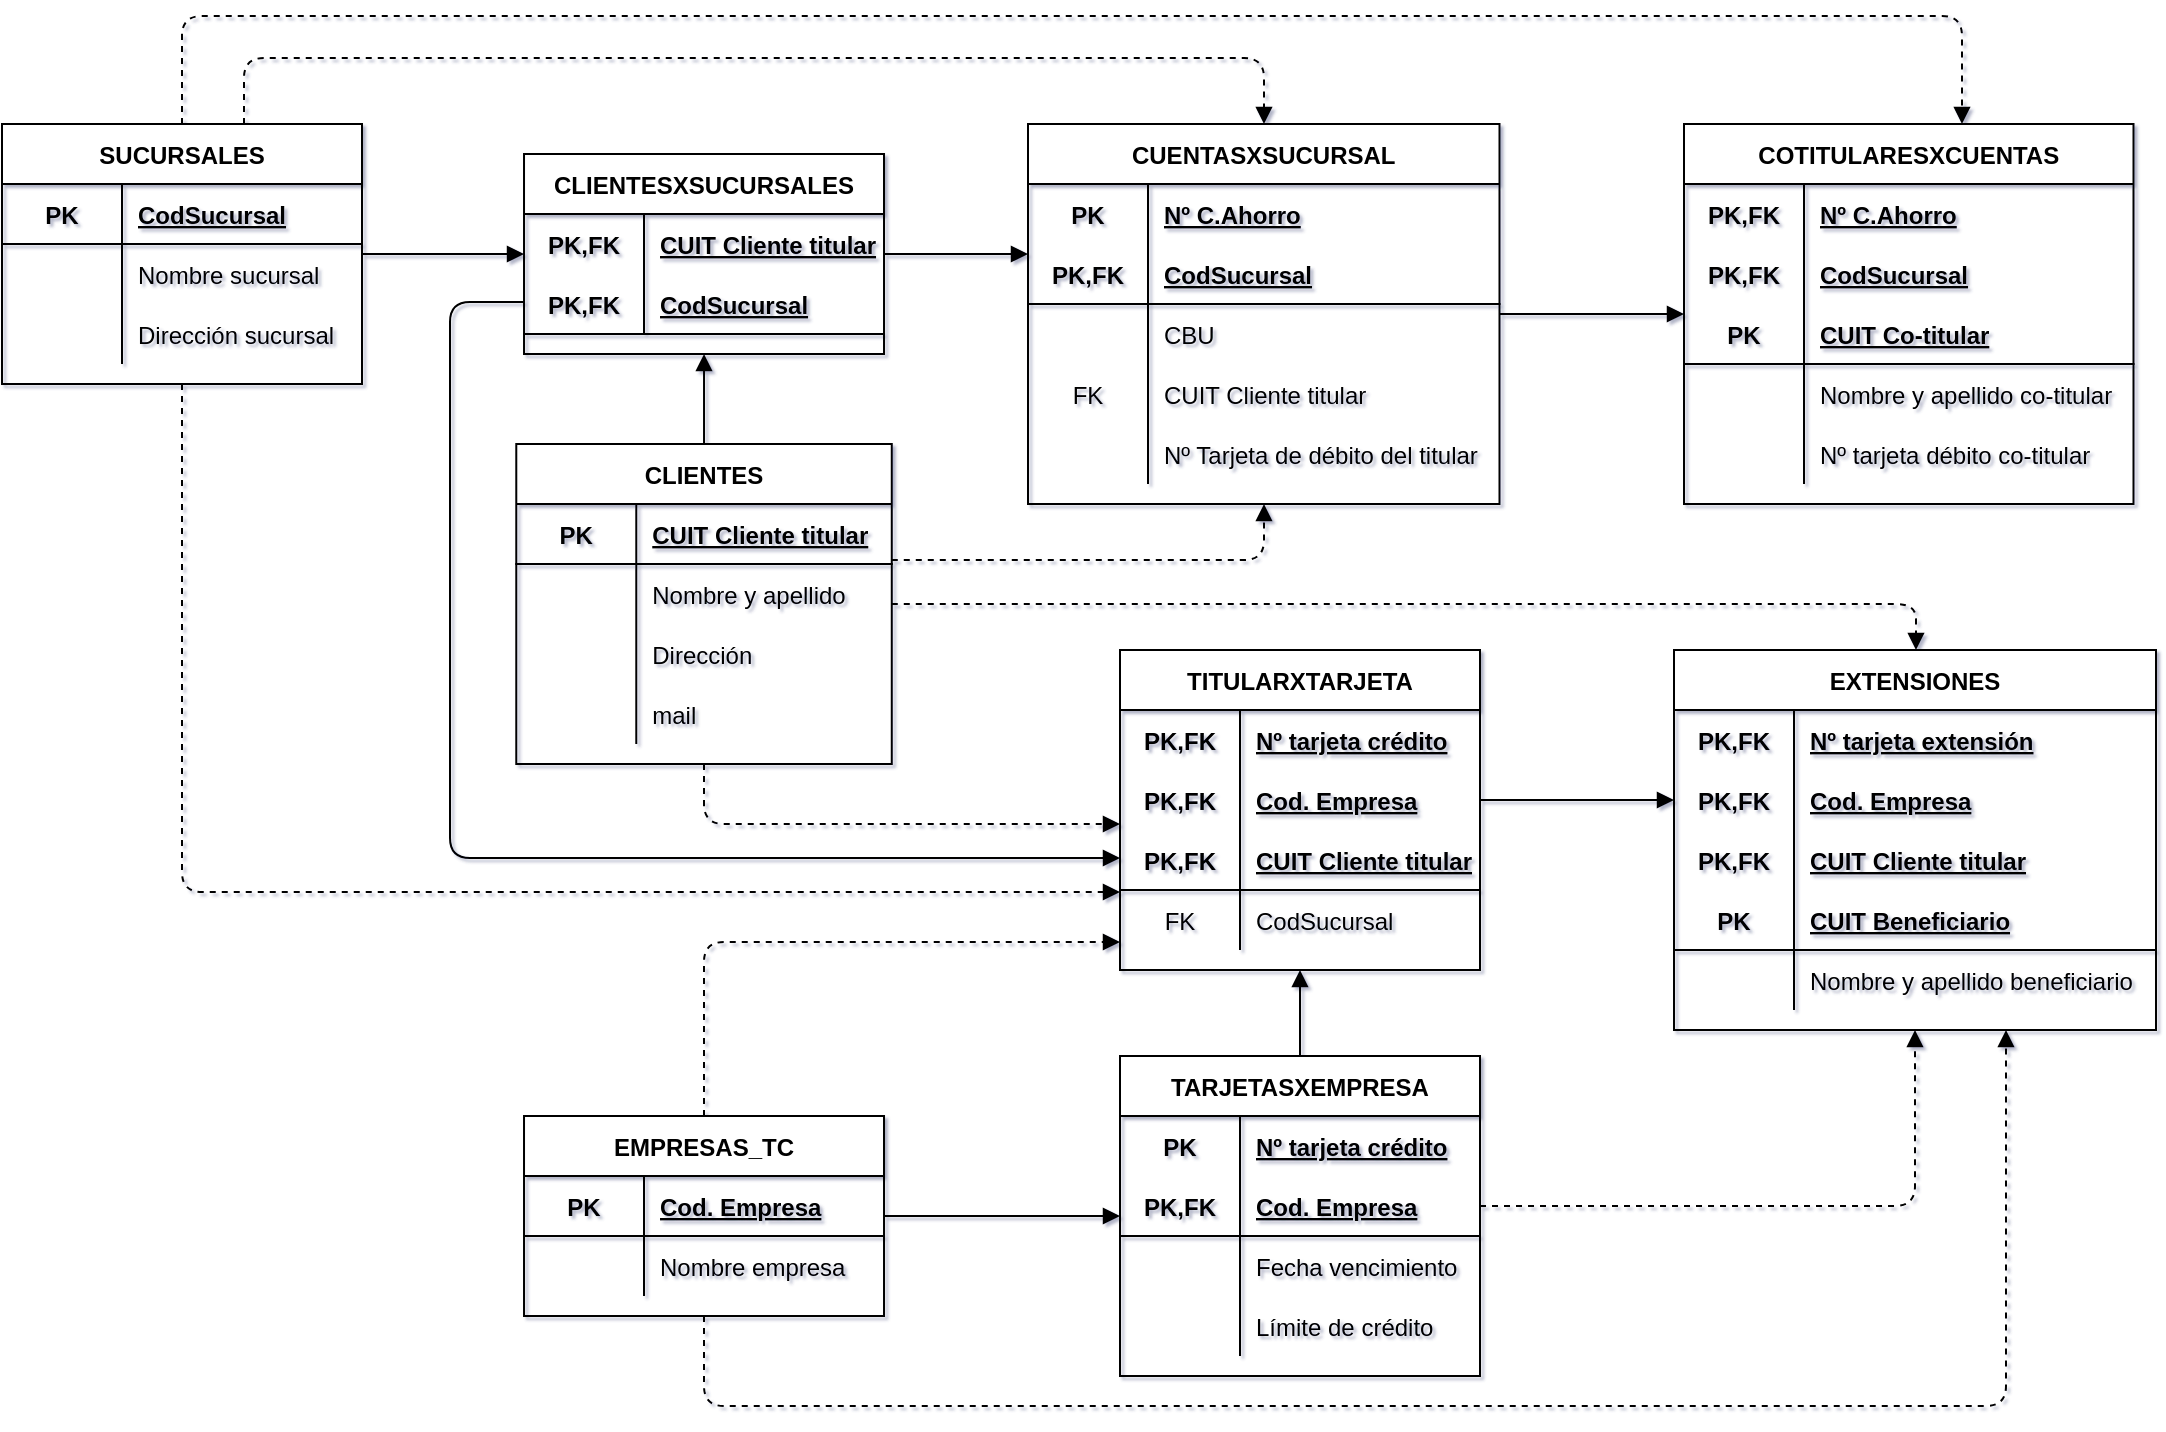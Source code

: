 <mxfile version="14.6.13"><diagram id="R2lEEEUBdFMjLlhIrx00" name="Page-1"><mxGraphModel dx="2686" dy="1158" grid="0" gridSize="10" guides="1" tooltips="1" connect="1" arrows="1" fold="1" page="0" pageScale="1" pageWidth="850" pageHeight="1100" background="none" math="0" shadow="1" extFonts="Permanent Marker^https://fonts.googleapis.com/css?family=Permanent+Marker"><root><mxCell id="0"/><mxCell id="1" parent="0"/><mxCell id="P5Tj9tU5CeSmQynuPHkW-113" style="edgeStyle=orthogonalEdgeStyle;rounded=1;orthogonalLoop=1;jettySize=auto;html=1;startArrow=none;startFill=0;endArrow=block;endFill=1;" edge="1" parent="1" source="P5Tj9tU5CeSmQynuPHkW-117" target="P5Tj9tU5CeSmQynuPHkW-211"><mxGeometry relative="1" as="geometry"/></mxCell><mxCell id="P5Tj9tU5CeSmQynuPHkW-114" style="edgeStyle=orthogonalEdgeStyle;rounded=1;orthogonalLoop=1;jettySize=auto;html=1;dashed=1;startArrow=none;startFill=0;endArrow=block;endFill=1;" edge="1" parent="1" source="P5Tj9tU5CeSmQynuPHkW-117" target="P5Tj9tU5CeSmQynuPHkW-144"><mxGeometry relative="1" as="geometry"><Array as="points"><mxPoint x="-287" y="-16"/><mxPoint x="223" y="-16"/></Array></mxGeometry></mxCell><mxCell id="P5Tj9tU5CeSmQynuPHkW-115" style="edgeStyle=orthogonalEdgeStyle;rounded=1;orthogonalLoop=1;jettySize=auto;html=1;dashed=1;startArrow=none;startFill=0;endArrow=block;endFill=1;" edge="1" parent="1" source="P5Tj9tU5CeSmQynuPHkW-117" target="P5Tj9tU5CeSmQynuPHkW-160"><mxGeometry relative="1" as="geometry"><Array as="points"><mxPoint x="-318" y="-37"/><mxPoint x="572" y="-37"/></Array></mxGeometry></mxCell><mxCell id="P5Tj9tU5CeSmQynuPHkW-116" style="edgeStyle=orthogonalEdgeStyle;rounded=1;orthogonalLoop=1;jettySize=auto;html=1;startSize=6;startArrow=none;startFill=0;endArrow=block;endFill=1;dashed=1;" edge="1" parent="1" source="P5Tj9tU5CeSmQynuPHkW-117" target="P5Tj9tU5CeSmQynuPHkW-307"><mxGeometry relative="1" as="geometry"><Array as="points"><mxPoint x="-318" y="401"/></Array><mxPoint x="127.88" y="401" as="targetPoint"/></mxGeometry></mxCell><mxCell id="P5Tj9tU5CeSmQynuPHkW-117" value="SUCURSALES" style="shape=table;startSize=30;container=1;collapsible=1;childLayout=tableLayout;fixedRows=1;rowLines=0;fontStyle=1;align=center;resizeLast=1;" vertex="1" parent="1"><mxGeometry x="-408" y="17" width="180" height="130" as="geometry"/></mxCell><mxCell id="P5Tj9tU5CeSmQynuPHkW-118" value="" style="shape=partialRectangle;collapsible=0;dropTarget=0;pointerEvents=0;fillColor=none;top=0;left=0;bottom=1;right=0;points=[[0,0.5],[1,0.5]];portConstraint=eastwest;" vertex="1" parent="P5Tj9tU5CeSmQynuPHkW-117"><mxGeometry y="30" width="180" height="30" as="geometry"/></mxCell><mxCell id="P5Tj9tU5CeSmQynuPHkW-119" value="PK" style="shape=partialRectangle;connectable=0;fillColor=none;top=0;left=0;bottom=0;right=0;fontStyle=1;overflow=hidden;" vertex="1" parent="P5Tj9tU5CeSmQynuPHkW-118"><mxGeometry width="60" height="30" as="geometry"/></mxCell><mxCell id="P5Tj9tU5CeSmQynuPHkW-120" value="CodSucursal" style="shape=partialRectangle;connectable=0;fillColor=none;top=0;left=0;bottom=0;right=0;align=left;spacingLeft=6;fontStyle=5;overflow=hidden;" vertex="1" parent="P5Tj9tU5CeSmQynuPHkW-118"><mxGeometry x="60" width="120" height="30" as="geometry"/></mxCell><mxCell id="P5Tj9tU5CeSmQynuPHkW-121" value="" style="shape=partialRectangle;collapsible=0;dropTarget=0;pointerEvents=0;fillColor=none;top=0;left=0;bottom=0;right=0;points=[[0,0.5],[1,0.5]];portConstraint=eastwest;" vertex="1" parent="P5Tj9tU5CeSmQynuPHkW-117"><mxGeometry y="60" width="180" height="30" as="geometry"/></mxCell><mxCell id="P5Tj9tU5CeSmQynuPHkW-122" value="" style="shape=partialRectangle;connectable=0;fillColor=none;top=0;left=0;bottom=0;right=0;editable=1;overflow=hidden;" vertex="1" parent="P5Tj9tU5CeSmQynuPHkW-121"><mxGeometry width="60" height="30" as="geometry"/></mxCell><mxCell id="P5Tj9tU5CeSmQynuPHkW-123" value="Nombre sucursal" style="shape=partialRectangle;connectable=0;fillColor=none;top=0;left=0;bottom=0;right=0;align=left;spacingLeft=6;overflow=hidden;" vertex="1" parent="P5Tj9tU5CeSmQynuPHkW-121"><mxGeometry x="60" width="120" height="30" as="geometry"/></mxCell><mxCell id="P5Tj9tU5CeSmQynuPHkW-124" value="" style="shape=partialRectangle;collapsible=0;dropTarget=0;pointerEvents=0;fillColor=none;top=0;left=0;bottom=0;right=0;points=[[0,0.5],[1,0.5]];portConstraint=eastwest;" vertex="1" parent="P5Tj9tU5CeSmQynuPHkW-117"><mxGeometry y="90" width="180" height="30" as="geometry"/></mxCell><mxCell id="P5Tj9tU5CeSmQynuPHkW-125" value="" style="shape=partialRectangle;connectable=0;fillColor=none;top=0;left=0;bottom=0;right=0;editable=1;overflow=hidden;" vertex="1" parent="P5Tj9tU5CeSmQynuPHkW-124"><mxGeometry width="60" height="30" as="geometry"/></mxCell><mxCell id="P5Tj9tU5CeSmQynuPHkW-126" value="Dirección sucursal" style="shape=partialRectangle;connectable=0;fillColor=none;top=0;left=0;bottom=0;right=0;align=left;spacingLeft=6;overflow=hidden;" vertex="1" parent="P5Tj9tU5CeSmQynuPHkW-124"><mxGeometry x="60" width="120" height="30" as="geometry"/></mxCell><mxCell id="P5Tj9tU5CeSmQynuPHkW-127" style="edgeStyle=orthogonalEdgeStyle;rounded=1;orthogonalLoop=1;jettySize=auto;html=1;startArrow=none;startFill=0;endArrow=block;endFill=1;" edge="1" parent="1" source="P5Tj9tU5CeSmQynuPHkW-130" target="P5Tj9tU5CeSmQynuPHkW-211"><mxGeometry relative="1" as="geometry"/></mxCell><mxCell id="P5Tj9tU5CeSmQynuPHkW-128" style="edgeStyle=orthogonalEdgeStyle;rounded=1;orthogonalLoop=1;jettySize=auto;html=1;dashed=1;startArrow=none;startFill=0;endArrow=block;endFill=1;" edge="1" parent="1" source="P5Tj9tU5CeSmQynuPHkW-130" target="P5Tj9tU5CeSmQynuPHkW-144"><mxGeometry relative="1" as="geometry"><Array as="points"><mxPoint x="223" y="235"/></Array></mxGeometry></mxCell><mxCell id="P5Tj9tU5CeSmQynuPHkW-129" style="edgeStyle=orthogonalEdgeStyle;rounded=1;orthogonalLoop=1;jettySize=auto;html=1;startSize=6;startArrow=none;startFill=0;endArrow=block;endFill=1;dashed=1;" edge="1" parent="1" source="P5Tj9tU5CeSmQynuPHkW-130" target="P5Tj9tU5CeSmQynuPHkW-307"><mxGeometry relative="1" as="geometry"><Array as="points"><mxPoint x="-57" y="367"/></Array><mxPoint x="127.88" y="367" as="targetPoint"/></mxGeometry></mxCell><mxCell id="P5Tj9tU5CeSmQynuPHkW-344" style="edgeStyle=orthogonalEdgeStyle;rounded=1;orthogonalLoop=1;jettySize=auto;html=1;startArrow=none;startFill=0;endArrow=block;endFill=1;dashed=1;" edge="1" parent="1" source="P5Tj9tU5CeSmQynuPHkW-130" target="P5Tj9tU5CeSmQynuPHkW-320"><mxGeometry relative="1" as="geometry"><Array as="points"><mxPoint x="549" y="257"/></Array></mxGeometry></mxCell><mxCell id="P5Tj9tU5CeSmQynuPHkW-130" value="CLIENTES" style="shape=table;startSize=30;container=1;collapsible=1;childLayout=tableLayout;fixedRows=1;rowLines=0;fontStyle=1;align=center;resizeLast=1;" vertex="1" parent="1"><mxGeometry x="-150.86" y="177" width="187.75" height="160" as="geometry"/></mxCell><mxCell id="P5Tj9tU5CeSmQynuPHkW-131" value="" style="shape=partialRectangle;collapsible=0;dropTarget=0;pointerEvents=0;fillColor=none;top=0;left=0;bottom=1;right=0;points=[[0,0.5],[1,0.5]];portConstraint=eastwest;" vertex="1" parent="P5Tj9tU5CeSmQynuPHkW-130"><mxGeometry y="30" width="187.75" height="30" as="geometry"/></mxCell><mxCell id="P5Tj9tU5CeSmQynuPHkW-132" value="PK" style="shape=partialRectangle;connectable=0;fillColor=none;top=0;left=0;bottom=0;right=0;fontStyle=1;overflow=hidden;" vertex="1" parent="P5Tj9tU5CeSmQynuPHkW-131"><mxGeometry width="60" height="30" as="geometry"/></mxCell><mxCell id="P5Tj9tU5CeSmQynuPHkW-133" value="CUIT Cliente titular" style="shape=partialRectangle;connectable=0;fillColor=none;top=0;left=0;bottom=0;right=0;align=left;spacingLeft=6;fontStyle=5;overflow=hidden;" vertex="1" parent="P5Tj9tU5CeSmQynuPHkW-131"><mxGeometry x="60" width="127.75" height="30" as="geometry"/></mxCell><mxCell id="P5Tj9tU5CeSmQynuPHkW-134" value="" style="shape=partialRectangle;collapsible=0;dropTarget=0;pointerEvents=0;fillColor=none;top=0;left=0;bottom=0;right=0;points=[[0,0.5],[1,0.5]];portConstraint=eastwest;" vertex="1" parent="P5Tj9tU5CeSmQynuPHkW-130"><mxGeometry y="60" width="187.75" height="30" as="geometry"/></mxCell><mxCell id="P5Tj9tU5CeSmQynuPHkW-135" value="" style="shape=partialRectangle;connectable=0;fillColor=none;top=0;left=0;bottom=0;right=0;editable=1;overflow=hidden;" vertex="1" parent="P5Tj9tU5CeSmQynuPHkW-134"><mxGeometry width="60" height="30" as="geometry"/></mxCell><mxCell id="P5Tj9tU5CeSmQynuPHkW-136" value="Nombre y apellido" style="shape=partialRectangle;connectable=0;fillColor=none;top=0;left=0;bottom=0;right=0;align=left;spacingLeft=6;overflow=hidden;" vertex="1" parent="P5Tj9tU5CeSmQynuPHkW-134"><mxGeometry x="60" width="127.75" height="30" as="geometry"/></mxCell><mxCell id="P5Tj9tU5CeSmQynuPHkW-137" value="" style="shape=partialRectangle;collapsible=0;dropTarget=0;pointerEvents=0;fillColor=none;top=0;left=0;bottom=0;right=0;points=[[0,0.5],[1,0.5]];portConstraint=eastwest;" vertex="1" parent="P5Tj9tU5CeSmQynuPHkW-130"><mxGeometry y="90" width="187.75" height="30" as="geometry"/></mxCell><mxCell id="P5Tj9tU5CeSmQynuPHkW-138" value="" style="shape=partialRectangle;connectable=0;fillColor=none;top=0;left=0;bottom=0;right=0;editable=1;overflow=hidden;" vertex="1" parent="P5Tj9tU5CeSmQynuPHkW-137"><mxGeometry width="60" height="30" as="geometry"/></mxCell><mxCell id="P5Tj9tU5CeSmQynuPHkW-139" value="Dirección" style="shape=partialRectangle;connectable=0;fillColor=none;top=0;left=0;bottom=0;right=0;align=left;spacingLeft=6;overflow=hidden;" vertex="1" parent="P5Tj9tU5CeSmQynuPHkW-137"><mxGeometry x="60" width="127.75" height="30" as="geometry"/></mxCell><mxCell id="P5Tj9tU5CeSmQynuPHkW-140" style="shape=partialRectangle;collapsible=0;dropTarget=0;pointerEvents=0;fillColor=none;top=0;left=0;bottom=0;right=0;points=[[0,0.5],[1,0.5]];portConstraint=eastwest;" vertex="1" parent="P5Tj9tU5CeSmQynuPHkW-130"><mxGeometry y="120" width="187.75" height="30" as="geometry"/></mxCell><mxCell id="P5Tj9tU5CeSmQynuPHkW-141" style="shape=partialRectangle;connectable=0;fillColor=none;top=0;left=0;bottom=0;right=0;editable=1;overflow=hidden;" vertex="1" parent="P5Tj9tU5CeSmQynuPHkW-140"><mxGeometry width="60" height="30" as="geometry"/></mxCell><mxCell id="P5Tj9tU5CeSmQynuPHkW-142" value="mail" style="shape=partialRectangle;connectable=0;fillColor=none;top=0;left=0;bottom=0;right=0;align=left;spacingLeft=6;overflow=hidden;" vertex="1" parent="P5Tj9tU5CeSmQynuPHkW-140"><mxGeometry x="60" width="127.75" height="30" as="geometry"/></mxCell><mxCell id="P5Tj9tU5CeSmQynuPHkW-143" style="edgeStyle=orthogonalEdgeStyle;rounded=1;orthogonalLoop=1;jettySize=auto;html=1;startArrow=none;startFill=0;endArrow=block;endFill=1;" edge="1" parent="1" source="P5Tj9tU5CeSmQynuPHkW-144" target="P5Tj9tU5CeSmQynuPHkW-160"><mxGeometry relative="1" as="geometry"/></mxCell><mxCell id="P5Tj9tU5CeSmQynuPHkW-144" value="CUENTASXSUCURSAL" style="shape=table;startSize=30;container=1;collapsible=1;childLayout=tableLayout;fixedRows=1;rowLines=0;fontStyle=1;align=center;resizeLast=1;" vertex="1" parent="1"><mxGeometry x="105" y="17" width="235.75" height="190" as="geometry"/></mxCell><mxCell id="P5Tj9tU5CeSmQynuPHkW-145" value="" style="shape=partialRectangle;collapsible=0;dropTarget=0;pointerEvents=0;fillColor=none;top=0;left=0;bottom=0;right=0;points=[[0,0.5],[1,0.5]];portConstraint=eastwest;" vertex="1" parent="P5Tj9tU5CeSmQynuPHkW-144"><mxGeometry y="30" width="235.75" height="30" as="geometry"/></mxCell><mxCell id="P5Tj9tU5CeSmQynuPHkW-146" value="PK" style="shape=partialRectangle;connectable=0;fillColor=none;top=0;left=0;bottom=0;right=0;fontStyle=1;overflow=hidden;" vertex="1" parent="P5Tj9tU5CeSmQynuPHkW-145"><mxGeometry width="60" height="30" as="geometry"/></mxCell><mxCell id="P5Tj9tU5CeSmQynuPHkW-147" value="Nº C.Ahorro" style="shape=partialRectangle;connectable=0;fillColor=none;top=0;left=0;bottom=0;right=0;align=left;spacingLeft=6;fontStyle=5;overflow=hidden;" vertex="1" parent="P5Tj9tU5CeSmQynuPHkW-145"><mxGeometry x="60" width="175.75" height="30" as="geometry"/></mxCell><mxCell id="P5Tj9tU5CeSmQynuPHkW-148" value="" style="shape=partialRectangle;collapsible=0;dropTarget=0;pointerEvents=0;fillColor=none;top=0;left=0;bottom=1;right=0;points=[[0,0.5],[1,0.5]];portConstraint=eastwest;" vertex="1" parent="P5Tj9tU5CeSmQynuPHkW-144"><mxGeometry y="60" width="235.75" height="30" as="geometry"/></mxCell><mxCell id="P5Tj9tU5CeSmQynuPHkW-149" value="PK,FK" style="shape=partialRectangle;connectable=0;fillColor=none;top=0;left=0;bottom=0;right=0;fontStyle=1;overflow=hidden;" vertex="1" parent="P5Tj9tU5CeSmQynuPHkW-148"><mxGeometry width="60" height="30" as="geometry"/></mxCell><mxCell id="P5Tj9tU5CeSmQynuPHkW-150" value="CodSucursal" style="shape=partialRectangle;connectable=0;fillColor=none;top=0;left=0;bottom=0;right=0;align=left;spacingLeft=6;fontStyle=5;overflow=hidden;" vertex="1" parent="P5Tj9tU5CeSmQynuPHkW-148"><mxGeometry x="60" width="175.75" height="30" as="geometry"/></mxCell><mxCell id="P5Tj9tU5CeSmQynuPHkW-151" value="" style="shape=partialRectangle;collapsible=0;dropTarget=0;pointerEvents=0;fillColor=none;top=0;left=0;bottom=0;right=0;points=[[0,0.5],[1,0.5]];portConstraint=eastwest;" vertex="1" parent="P5Tj9tU5CeSmQynuPHkW-144"><mxGeometry y="90" width="235.75" height="30" as="geometry"/></mxCell><mxCell id="P5Tj9tU5CeSmQynuPHkW-152" value="" style="shape=partialRectangle;connectable=0;fillColor=none;top=0;left=0;bottom=0;right=0;editable=1;overflow=hidden;" vertex="1" parent="P5Tj9tU5CeSmQynuPHkW-151"><mxGeometry width="60" height="30" as="geometry"/></mxCell><mxCell id="P5Tj9tU5CeSmQynuPHkW-153" value="CBU" style="shape=partialRectangle;connectable=0;fillColor=none;top=0;left=0;bottom=0;right=0;align=left;spacingLeft=6;overflow=hidden;" vertex="1" parent="P5Tj9tU5CeSmQynuPHkW-151"><mxGeometry x="60" width="175.75" height="30" as="geometry"/></mxCell><mxCell id="P5Tj9tU5CeSmQynuPHkW-154" style="shape=partialRectangle;collapsible=0;dropTarget=0;pointerEvents=0;fillColor=none;top=0;left=0;bottom=0;right=0;points=[[0,0.5],[1,0.5]];portConstraint=eastwest;" vertex="1" parent="P5Tj9tU5CeSmQynuPHkW-144"><mxGeometry y="120" width="235.75" height="30" as="geometry"/></mxCell><mxCell id="P5Tj9tU5CeSmQynuPHkW-155" value="FK" style="shape=partialRectangle;connectable=0;fillColor=none;top=0;left=0;bottom=0;right=0;editable=1;overflow=hidden;" vertex="1" parent="P5Tj9tU5CeSmQynuPHkW-154"><mxGeometry width="60" height="30" as="geometry"/></mxCell><mxCell id="P5Tj9tU5CeSmQynuPHkW-156" value="CUIT Cliente titular" style="shape=partialRectangle;connectable=0;fillColor=none;top=0;left=0;bottom=0;right=0;align=left;spacingLeft=6;overflow=hidden;" vertex="1" parent="P5Tj9tU5CeSmQynuPHkW-154"><mxGeometry x="60" width="175.75" height="30" as="geometry"/></mxCell><mxCell id="P5Tj9tU5CeSmQynuPHkW-157" style="shape=partialRectangle;collapsible=0;dropTarget=0;pointerEvents=0;fillColor=none;top=0;left=0;bottom=0;right=0;points=[[0,0.5],[1,0.5]];portConstraint=eastwest;" vertex="1" parent="P5Tj9tU5CeSmQynuPHkW-144"><mxGeometry y="150" width="235.75" height="30" as="geometry"/></mxCell><mxCell id="P5Tj9tU5CeSmQynuPHkW-158" style="shape=partialRectangle;connectable=0;fillColor=none;top=0;left=0;bottom=0;right=0;editable=1;overflow=hidden;" vertex="1" parent="P5Tj9tU5CeSmQynuPHkW-157"><mxGeometry width="60" height="30" as="geometry"/></mxCell><mxCell id="P5Tj9tU5CeSmQynuPHkW-159" value="Nº Tarjeta de débito del titular" style="shape=partialRectangle;connectable=0;fillColor=none;top=0;left=0;bottom=0;right=0;align=left;spacingLeft=6;overflow=hidden;" vertex="1" parent="P5Tj9tU5CeSmQynuPHkW-157"><mxGeometry x="60" width="175.75" height="30" as="geometry"/></mxCell><mxCell id="P5Tj9tU5CeSmQynuPHkW-160" value="COTITULARESXCUENTAS" style="shape=table;startSize=30;container=1;collapsible=1;childLayout=tableLayout;fixedRows=1;rowLines=0;fontStyle=1;align=center;resizeLast=1;" vertex="1" parent="1"><mxGeometry x="433" y="17" width="224.75" height="190" as="geometry"/></mxCell><mxCell id="P5Tj9tU5CeSmQynuPHkW-161" style="shape=partialRectangle;collapsible=0;dropTarget=0;pointerEvents=0;fillColor=none;top=0;left=0;bottom=0;right=0;points=[[0,0.5],[1,0.5]];portConstraint=eastwest;" vertex="1" parent="P5Tj9tU5CeSmQynuPHkW-160"><mxGeometry y="30" width="224.75" height="30" as="geometry"/></mxCell><mxCell id="P5Tj9tU5CeSmQynuPHkW-162" value="PK,FK" style="shape=partialRectangle;connectable=0;fillColor=none;top=0;left=0;bottom=0;right=0;fontStyle=1;overflow=hidden;" vertex="1" parent="P5Tj9tU5CeSmQynuPHkW-161"><mxGeometry width="60" height="30" as="geometry"/></mxCell><mxCell id="P5Tj9tU5CeSmQynuPHkW-163" value="Nº C.Ahorro" style="shape=partialRectangle;connectable=0;fillColor=none;top=0;left=0;bottom=0;right=0;align=left;spacingLeft=6;fontStyle=5;overflow=hidden;" vertex="1" parent="P5Tj9tU5CeSmQynuPHkW-161"><mxGeometry x="60" width="164.75" height="30" as="geometry"/></mxCell><mxCell id="P5Tj9tU5CeSmQynuPHkW-164" style="shape=partialRectangle;collapsible=0;dropTarget=0;pointerEvents=0;fillColor=none;top=0;left=0;bottom=0;right=0;points=[[0,0.5],[1,0.5]];portConstraint=eastwest;" vertex="1" parent="P5Tj9tU5CeSmQynuPHkW-160"><mxGeometry y="60" width="224.75" height="30" as="geometry"/></mxCell><mxCell id="P5Tj9tU5CeSmQynuPHkW-165" value="PK,FK" style="shape=partialRectangle;connectable=0;fillColor=none;top=0;left=0;bottom=0;right=0;fontStyle=1;overflow=hidden;" vertex="1" parent="P5Tj9tU5CeSmQynuPHkW-164"><mxGeometry width="60" height="30" as="geometry"/></mxCell><mxCell id="P5Tj9tU5CeSmQynuPHkW-166" value="CodSucursal" style="shape=partialRectangle;connectable=0;fillColor=none;top=0;left=0;bottom=0;right=0;align=left;spacingLeft=6;fontStyle=5;overflow=hidden;" vertex="1" parent="P5Tj9tU5CeSmQynuPHkW-164"><mxGeometry x="60" width="164.75" height="30" as="geometry"/></mxCell><mxCell id="P5Tj9tU5CeSmQynuPHkW-167" value="" style="shape=partialRectangle;collapsible=0;dropTarget=0;pointerEvents=0;fillColor=none;top=0;left=0;bottom=1;right=0;points=[[0,0.5],[1,0.5]];portConstraint=eastwest;" vertex="1" parent="P5Tj9tU5CeSmQynuPHkW-160"><mxGeometry y="90" width="224.75" height="30" as="geometry"/></mxCell><mxCell id="P5Tj9tU5CeSmQynuPHkW-168" value="PK" style="shape=partialRectangle;connectable=0;fillColor=none;top=0;left=0;bottom=0;right=0;fontStyle=1;overflow=hidden;" vertex="1" parent="P5Tj9tU5CeSmQynuPHkW-167"><mxGeometry width="60" height="30" as="geometry"/></mxCell><mxCell id="P5Tj9tU5CeSmQynuPHkW-169" value="CUIT Co-titular" style="shape=partialRectangle;connectable=0;fillColor=none;top=0;left=0;bottom=0;right=0;align=left;spacingLeft=6;fontStyle=5;overflow=hidden;" vertex="1" parent="P5Tj9tU5CeSmQynuPHkW-167"><mxGeometry x="60" width="164.75" height="30" as="geometry"/></mxCell><mxCell id="P5Tj9tU5CeSmQynuPHkW-170" value="" style="shape=partialRectangle;collapsible=0;dropTarget=0;pointerEvents=0;fillColor=none;top=0;left=0;bottom=0;right=0;points=[[0,0.5],[1,0.5]];portConstraint=eastwest;" vertex="1" parent="P5Tj9tU5CeSmQynuPHkW-160"><mxGeometry y="120" width="224.75" height="30" as="geometry"/></mxCell><mxCell id="P5Tj9tU5CeSmQynuPHkW-171" value="" style="shape=partialRectangle;connectable=0;fillColor=none;top=0;left=0;bottom=0;right=0;editable=1;overflow=hidden;" vertex="1" parent="P5Tj9tU5CeSmQynuPHkW-170"><mxGeometry width="60" height="30" as="geometry"/></mxCell><mxCell id="P5Tj9tU5CeSmQynuPHkW-172" value="Nombre y apellido co-titular" style="shape=partialRectangle;connectable=0;fillColor=none;top=0;left=0;bottom=0;right=0;align=left;spacingLeft=6;overflow=hidden;" vertex="1" parent="P5Tj9tU5CeSmQynuPHkW-170"><mxGeometry x="60" width="164.75" height="30" as="geometry"/></mxCell><mxCell id="P5Tj9tU5CeSmQynuPHkW-173" value="" style="shape=partialRectangle;collapsible=0;dropTarget=0;pointerEvents=0;fillColor=none;top=0;left=0;bottom=0;right=0;points=[[0,0.5],[1,0.5]];portConstraint=eastwest;" vertex="1" parent="P5Tj9tU5CeSmQynuPHkW-160"><mxGeometry y="150" width="224.75" height="30" as="geometry"/></mxCell><mxCell id="P5Tj9tU5CeSmQynuPHkW-174" value="" style="shape=partialRectangle;connectable=0;fillColor=none;top=0;left=0;bottom=0;right=0;editable=1;overflow=hidden;" vertex="1" parent="P5Tj9tU5CeSmQynuPHkW-173"><mxGeometry width="60" height="30" as="geometry"/></mxCell><mxCell id="P5Tj9tU5CeSmQynuPHkW-175" value="Nº tarjeta débito co-titular" style="shape=partialRectangle;connectable=0;fillColor=none;top=0;left=0;bottom=0;right=0;align=left;spacingLeft=6;overflow=hidden;" vertex="1" parent="P5Tj9tU5CeSmQynuPHkW-173"><mxGeometry x="60" width="164.75" height="30" as="geometry"/></mxCell><mxCell id="P5Tj9tU5CeSmQynuPHkW-209" style="edgeStyle=orthogonalEdgeStyle;rounded=1;orthogonalLoop=1;jettySize=auto;html=1;startArrow=none;startFill=0;endArrow=block;endFill=1;" edge="1" parent="1" source="P5Tj9tU5CeSmQynuPHkW-211" target="P5Tj9tU5CeSmQynuPHkW-144"><mxGeometry relative="1" as="geometry"><Array as="points"><mxPoint x="92" y="82"/><mxPoint x="92" y="82"/></Array></mxGeometry></mxCell><mxCell id="P5Tj9tU5CeSmQynuPHkW-210" style="edgeStyle=orthogonalEdgeStyle;rounded=1;orthogonalLoop=1;jettySize=auto;html=1;startArrow=none;startFill=0;endArrow=block;endFill=1;startSize=6;" edge="1" parent="1" source="P5Tj9tU5CeSmQynuPHkW-211" target="P5Tj9tU5CeSmQynuPHkW-307"><mxGeometry relative="1" as="geometry"><Array as="points"><mxPoint x="-184" y="106"/><mxPoint x="-184" y="384"/></Array><mxPoint x="127.88" y="384" as="targetPoint"/></mxGeometry></mxCell><mxCell id="P5Tj9tU5CeSmQynuPHkW-211" value="CLIENTESXSUCURSALES" style="shape=table;startSize=30;container=1;collapsible=1;childLayout=tableLayout;fixedRows=1;rowLines=0;fontStyle=1;align=center;resizeLast=1;" vertex="1" parent="1"><mxGeometry x="-146.99" y="32" width="180" height="100" as="geometry"/></mxCell><mxCell id="P5Tj9tU5CeSmQynuPHkW-212" value="" style="shape=partialRectangle;collapsible=0;dropTarget=0;pointerEvents=0;fillColor=none;top=0;left=0;bottom=0;right=0;points=[[0,0.5],[1,0.5]];portConstraint=eastwest;" vertex="1" parent="P5Tj9tU5CeSmQynuPHkW-211"><mxGeometry y="30" width="180" height="30" as="geometry"/></mxCell><mxCell id="P5Tj9tU5CeSmQynuPHkW-213" value="PK,FK" style="shape=partialRectangle;connectable=0;fillColor=none;top=0;left=0;bottom=0;right=0;fontStyle=1;overflow=hidden;" vertex="1" parent="P5Tj9tU5CeSmQynuPHkW-212"><mxGeometry width="60" height="30" as="geometry"/></mxCell><mxCell id="P5Tj9tU5CeSmQynuPHkW-214" value="CUIT Cliente titular" style="shape=partialRectangle;connectable=0;fillColor=none;top=0;left=0;bottom=0;right=0;align=left;spacingLeft=6;fontStyle=5;overflow=hidden;" vertex="1" parent="P5Tj9tU5CeSmQynuPHkW-212"><mxGeometry x="60" width="120" height="30" as="geometry"/></mxCell><mxCell id="P5Tj9tU5CeSmQynuPHkW-215" value="" style="shape=partialRectangle;collapsible=0;dropTarget=0;pointerEvents=0;fillColor=none;top=0;left=0;bottom=1;right=0;points=[[0,0.5],[1,0.5]];portConstraint=eastwest;" vertex="1" parent="P5Tj9tU5CeSmQynuPHkW-211"><mxGeometry y="60" width="180" height="30" as="geometry"/></mxCell><mxCell id="P5Tj9tU5CeSmQynuPHkW-216" value="PK,FK" style="shape=partialRectangle;connectable=0;fillColor=none;top=0;left=0;bottom=0;right=0;fontStyle=1;overflow=hidden;" vertex="1" parent="P5Tj9tU5CeSmQynuPHkW-215"><mxGeometry width="60" height="30" as="geometry"/></mxCell><mxCell id="P5Tj9tU5CeSmQynuPHkW-217" value="CodSucursal" style="shape=partialRectangle;connectable=0;fillColor=none;top=0;left=0;bottom=0;right=0;align=left;spacingLeft=6;fontStyle=5;overflow=hidden;" vertex="1" parent="P5Tj9tU5CeSmQynuPHkW-215"><mxGeometry x="60" width="120" height="30" as="geometry"/></mxCell><mxCell id="P5Tj9tU5CeSmQynuPHkW-218" style="edgeStyle=orthogonalEdgeStyle;rounded=1;orthogonalLoop=1;jettySize=auto;html=1;startSize=6;startArrow=none;startFill=0;endArrow=block;endFill=1;" edge="1" parent="1" source="P5Tj9tU5CeSmQynuPHkW-219" target="P5Tj9tU5CeSmQynuPHkW-294"><mxGeometry relative="1" as="geometry"><mxPoint x="123.5" y="535" as="targetPoint"/><Array as="points"/></mxGeometry></mxCell><mxCell id="P5Tj9tU5CeSmQynuPHkW-346" style="edgeStyle=orthogonalEdgeStyle;rounded=1;orthogonalLoop=1;jettySize=auto;html=1;dashed=1;startArrow=none;startFill=0;endArrow=block;endFill=1;" edge="1" parent="1" source="P5Tj9tU5CeSmQynuPHkW-219" target="P5Tj9tU5CeSmQynuPHkW-307"><mxGeometry relative="1" as="geometry"><Array as="points"><mxPoint x="-57" y="426"/></Array></mxGeometry></mxCell><mxCell id="P5Tj9tU5CeSmQynuPHkW-347" style="edgeStyle=orthogonalEdgeStyle;rounded=1;orthogonalLoop=1;jettySize=auto;html=1;dashed=1;startArrow=none;startFill=0;endArrow=block;endFill=1;" edge="1" parent="1" source="P5Tj9tU5CeSmQynuPHkW-219" target="P5Tj9tU5CeSmQynuPHkW-320"><mxGeometry relative="1" as="geometry"><Array as="points"><mxPoint x="-57" y="658"/><mxPoint x="594" y="658"/></Array></mxGeometry></mxCell><mxCell id="P5Tj9tU5CeSmQynuPHkW-219" value="EMPRESAS_TC" style="shape=table;startSize=30;container=1;collapsible=1;childLayout=tableLayout;fixedRows=1;rowLines=0;fontStyle=1;align=center;resizeLast=1;" vertex="1" parent="1"><mxGeometry x="-146.99" y="513" width="180" height="100" as="geometry"/></mxCell><mxCell id="P5Tj9tU5CeSmQynuPHkW-220" value="" style="shape=partialRectangle;collapsible=0;dropTarget=0;pointerEvents=0;fillColor=none;top=0;left=0;bottom=1;right=0;points=[[0,0.5],[1,0.5]];portConstraint=eastwest;" vertex="1" parent="P5Tj9tU5CeSmQynuPHkW-219"><mxGeometry y="30" width="180" height="30" as="geometry"/></mxCell><mxCell id="P5Tj9tU5CeSmQynuPHkW-221" value="PK" style="shape=partialRectangle;connectable=0;fillColor=none;top=0;left=0;bottom=0;right=0;fontStyle=1;overflow=hidden;" vertex="1" parent="P5Tj9tU5CeSmQynuPHkW-220"><mxGeometry width="60" height="30" as="geometry"/></mxCell><mxCell id="P5Tj9tU5CeSmQynuPHkW-222" value="Cod. Empresa" style="shape=partialRectangle;connectable=0;fillColor=none;top=0;left=0;bottom=0;right=0;align=left;spacingLeft=6;fontStyle=5;overflow=hidden;" vertex="1" parent="P5Tj9tU5CeSmQynuPHkW-220"><mxGeometry x="60" width="120" height="30" as="geometry"/></mxCell><mxCell id="P5Tj9tU5CeSmQynuPHkW-223" value="" style="shape=partialRectangle;collapsible=0;dropTarget=0;pointerEvents=0;fillColor=none;top=0;left=0;bottom=0;right=0;points=[[0,0.5],[1,0.5]];portConstraint=eastwest;" vertex="1" parent="P5Tj9tU5CeSmQynuPHkW-219"><mxGeometry y="60" width="180" height="30" as="geometry"/></mxCell><mxCell id="P5Tj9tU5CeSmQynuPHkW-224" value="" style="shape=partialRectangle;connectable=0;fillColor=none;top=0;left=0;bottom=0;right=0;editable=1;overflow=hidden;" vertex="1" parent="P5Tj9tU5CeSmQynuPHkW-223"><mxGeometry width="60" height="30" as="geometry"/></mxCell><mxCell id="P5Tj9tU5CeSmQynuPHkW-225" value="Nombre empresa" style="shape=partialRectangle;connectable=0;fillColor=none;top=0;left=0;bottom=0;right=0;align=left;spacingLeft=6;overflow=hidden;" vertex="1" parent="P5Tj9tU5CeSmQynuPHkW-223"><mxGeometry x="60" width="120" height="30" as="geometry"/></mxCell><mxCell id="P5Tj9tU5CeSmQynuPHkW-333" style="edgeStyle=orthogonalEdgeStyle;rounded=1;orthogonalLoop=1;jettySize=auto;html=1;startArrow=none;startFill=0;endArrow=block;endFill=1;" edge="1" parent="1" source="P5Tj9tU5CeSmQynuPHkW-294" target="P5Tj9tU5CeSmQynuPHkW-307"><mxGeometry relative="1" as="geometry"/></mxCell><mxCell id="P5Tj9tU5CeSmQynuPHkW-294" value="TARJETASXEMPRESA" style="shape=table;startSize=30;container=1;collapsible=1;childLayout=tableLayout;fixedRows=1;rowLines=0;fontStyle=1;align=center;resizeLast=1;" vertex="1" parent="1"><mxGeometry x="151" y="483" width="180" height="160" as="geometry"/></mxCell><mxCell id="P5Tj9tU5CeSmQynuPHkW-295" value="" style="shape=partialRectangle;collapsible=0;dropTarget=0;pointerEvents=0;fillColor=none;top=0;left=0;bottom=0;right=0;points=[[0,0.5],[1,0.5]];portConstraint=eastwest;" vertex="1" parent="P5Tj9tU5CeSmQynuPHkW-294"><mxGeometry y="30" width="180" height="30" as="geometry"/></mxCell><mxCell id="P5Tj9tU5CeSmQynuPHkW-296" value="PK" style="shape=partialRectangle;connectable=0;fillColor=none;top=0;left=0;bottom=0;right=0;fontStyle=1;overflow=hidden;" vertex="1" parent="P5Tj9tU5CeSmQynuPHkW-295"><mxGeometry width="60" height="30" as="geometry"/></mxCell><mxCell id="P5Tj9tU5CeSmQynuPHkW-297" value="Nº tarjeta crédito" style="shape=partialRectangle;connectable=0;fillColor=none;top=0;left=0;bottom=0;right=0;align=left;spacingLeft=6;fontStyle=5;overflow=hidden;" vertex="1" parent="P5Tj9tU5CeSmQynuPHkW-295"><mxGeometry x="60" width="120" height="30" as="geometry"/></mxCell><mxCell id="P5Tj9tU5CeSmQynuPHkW-298" value="" style="shape=partialRectangle;collapsible=0;dropTarget=0;pointerEvents=0;fillColor=none;top=0;left=0;bottom=1;right=0;points=[[0,0.5],[1,0.5]];portConstraint=eastwest;" vertex="1" parent="P5Tj9tU5CeSmQynuPHkW-294"><mxGeometry y="60" width="180" height="30" as="geometry"/></mxCell><mxCell id="P5Tj9tU5CeSmQynuPHkW-299" value="PK,FK" style="shape=partialRectangle;connectable=0;fillColor=none;top=0;left=0;bottom=0;right=0;fontStyle=1;overflow=hidden;" vertex="1" parent="P5Tj9tU5CeSmQynuPHkW-298"><mxGeometry width="60" height="30" as="geometry"/></mxCell><mxCell id="P5Tj9tU5CeSmQynuPHkW-300" value="Cod. Empresa" style="shape=partialRectangle;connectable=0;fillColor=none;top=0;left=0;bottom=0;right=0;align=left;spacingLeft=6;fontStyle=5;overflow=hidden;" vertex="1" parent="P5Tj9tU5CeSmQynuPHkW-298"><mxGeometry x="60" width="120" height="30" as="geometry"/></mxCell><mxCell id="P5Tj9tU5CeSmQynuPHkW-301" value="" style="shape=partialRectangle;collapsible=0;dropTarget=0;pointerEvents=0;fillColor=none;top=0;left=0;bottom=0;right=0;points=[[0,0.5],[1,0.5]];portConstraint=eastwest;" vertex="1" parent="P5Tj9tU5CeSmQynuPHkW-294"><mxGeometry y="90" width="180" height="30" as="geometry"/></mxCell><mxCell id="P5Tj9tU5CeSmQynuPHkW-302" value="" style="shape=partialRectangle;connectable=0;fillColor=none;top=0;left=0;bottom=0;right=0;editable=1;overflow=hidden;" vertex="1" parent="P5Tj9tU5CeSmQynuPHkW-301"><mxGeometry width="60" height="30" as="geometry"/></mxCell><mxCell id="P5Tj9tU5CeSmQynuPHkW-303" value="Fecha vencimiento" style="shape=partialRectangle;connectable=0;fillColor=none;top=0;left=0;bottom=0;right=0;align=left;spacingLeft=6;overflow=hidden;" vertex="1" parent="P5Tj9tU5CeSmQynuPHkW-301"><mxGeometry x="60" width="120" height="30" as="geometry"/></mxCell><mxCell id="P5Tj9tU5CeSmQynuPHkW-304" value="" style="shape=partialRectangle;collapsible=0;dropTarget=0;pointerEvents=0;fillColor=none;top=0;left=0;bottom=0;right=0;points=[[0,0.5],[1,0.5]];portConstraint=eastwest;" vertex="1" parent="P5Tj9tU5CeSmQynuPHkW-294"><mxGeometry y="120" width="180" height="30" as="geometry"/></mxCell><mxCell id="P5Tj9tU5CeSmQynuPHkW-305" value="" style="shape=partialRectangle;connectable=0;fillColor=none;top=0;left=0;bottom=0;right=0;editable=1;overflow=hidden;" vertex="1" parent="P5Tj9tU5CeSmQynuPHkW-304"><mxGeometry width="60" height="30" as="geometry"/></mxCell><mxCell id="P5Tj9tU5CeSmQynuPHkW-306" value="Límite de crédito" style="shape=partialRectangle;connectable=0;fillColor=none;top=0;left=0;bottom=0;right=0;align=left;spacingLeft=6;overflow=hidden;" vertex="1" parent="P5Tj9tU5CeSmQynuPHkW-304"><mxGeometry x="60" width="120" height="30" as="geometry"/></mxCell><mxCell id="P5Tj9tU5CeSmQynuPHkW-337" style="edgeStyle=orthogonalEdgeStyle;rounded=1;orthogonalLoop=1;jettySize=auto;html=1;startArrow=none;startFill=0;endArrow=block;endFill=1;" edge="1" parent="1" source="P5Tj9tU5CeSmQynuPHkW-307" target="P5Tj9tU5CeSmQynuPHkW-320"><mxGeometry relative="1" as="geometry"><Array as="points"><mxPoint x="386" y="355"/><mxPoint x="386" y="355"/></Array></mxGeometry></mxCell><mxCell id="P5Tj9tU5CeSmQynuPHkW-307" value="TITULARXTARJETA" style="shape=table;startSize=30;container=1;collapsible=1;childLayout=tableLayout;fixedRows=1;rowLines=0;fontStyle=1;align=center;resizeLast=1;" vertex="1" parent="1"><mxGeometry x="151" y="280" width="180" height="160" as="geometry"/></mxCell><mxCell id="P5Tj9tU5CeSmQynuPHkW-308" value="" style="shape=partialRectangle;collapsible=0;dropTarget=0;pointerEvents=0;fillColor=none;top=0;left=0;bottom=0;right=0;points=[[0,0.5],[1,0.5]];portConstraint=eastwest;" vertex="1" parent="P5Tj9tU5CeSmQynuPHkW-307"><mxGeometry y="30" width="180" height="30" as="geometry"/></mxCell><mxCell id="P5Tj9tU5CeSmQynuPHkW-309" value="PK,FK" style="shape=partialRectangle;connectable=0;fillColor=none;top=0;left=0;bottom=0;right=0;fontStyle=1;overflow=hidden;" vertex="1" parent="P5Tj9tU5CeSmQynuPHkW-308"><mxGeometry width="60" height="30" as="geometry"/></mxCell><mxCell id="P5Tj9tU5CeSmQynuPHkW-310" value="Nº tarjeta crédito" style="shape=partialRectangle;connectable=0;fillColor=none;top=0;left=0;bottom=0;right=0;align=left;spacingLeft=6;fontStyle=5;overflow=hidden;" vertex="1" parent="P5Tj9tU5CeSmQynuPHkW-308"><mxGeometry x="60" width="120" height="30" as="geometry"/></mxCell><mxCell id="P5Tj9tU5CeSmQynuPHkW-338" style="shape=partialRectangle;collapsible=0;dropTarget=0;pointerEvents=0;fillColor=none;top=0;left=0;bottom=0;right=0;points=[[0,0.5],[1,0.5]];portConstraint=eastwest;" vertex="1" parent="P5Tj9tU5CeSmQynuPHkW-307"><mxGeometry y="60" width="180" height="30" as="geometry"/></mxCell><mxCell id="P5Tj9tU5CeSmQynuPHkW-339" value="PK,FK" style="shape=partialRectangle;connectable=0;fillColor=none;top=0;left=0;bottom=0;right=0;fontStyle=1;overflow=hidden;" vertex="1" parent="P5Tj9tU5CeSmQynuPHkW-338"><mxGeometry width="60" height="30" as="geometry"/></mxCell><mxCell id="P5Tj9tU5CeSmQynuPHkW-340" value="Cod. Empresa" style="shape=partialRectangle;connectable=0;fillColor=none;top=0;left=0;bottom=0;right=0;align=left;spacingLeft=6;fontStyle=5;overflow=hidden;" vertex="1" parent="P5Tj9tU5CeSmQynuPHkW-338"><mxGeometry x="60" width="120" height="30" as="geometry"/></mxCell><mxCell id="P5Tj9tU5CeSmQynuPHkW-311" value="" style="shape=partialRectangle;collapsible=0;dropTarget=0;pointerEvents=0;fillColor=none;top=0;left=0;bottom=1;right=0;points=[[0,0.5],[1,0.5]];portConstraint=eastwest;" vertex="1" parent="P5Tj9tU5CeSmQynuPHkW-307"><mxGeometry y="90" width="180" height="30" as="geometry"/></mxCell><mxCell id="P5Tj9tU5CeSmQynuPHkW-312" value="PK,FK" style="shape=partialRectangle;connectable=0;fillColor=none;top=0;left=0;bottom=0;right=0;fontStyle=1;overflow=hidden;" vertex="1" parent="P5Tj9tU5CeSmQynuPHkW-311"><mxGeometry width="60" height="30" as="geometry"/></mxCell><mxCell id="P5Tj9tU5CeSmQynuPHkW-313" value="CUIT Cliente titular" style="shape=partialRectangle;connectable=0;fillColor=none;top=0;left=0;bottom=0;right=0;align=left;spacingLeft=6;fontStyle=5;overflow=hidden;" vertex="1" parent="P5Tj9tU5CeSmQynuPHkW-311"><mxGeometry x="60" width="120" height="30" as="geometry"/></mxCell><mxCell id="P5Tj9tU5CeSmQynuPHkW-314" value="" style="shape=partialRectangle;collapsible=0;dropTarget=0;pointerEvents=0;fillColor=none;top=0;left=0;bottom=0;right=0;points=[[0,0.5],[1,0.5]];portConstraint=eastwest;" vertex="1" parent="P5Tj9tU5CeSmQynuPHkW-307"><mxGeometry y="120" width="180" height="30" as="geometry"/></mxCell><mxCell id="P5Tj9tU5CeSmQynuPHkW-315" value="FK" style="shape=partialRectangle;connectable=0;fillColor=none;top=0;left=0;bottom=0;right=0;editable=1;overflow=hidden;" vertex="1" parent="P5Tj9tU5CeSmQynuPHkW-314"><mxGeometry width="60" height="30" as="geometry"/></mxCell><mxCell id="P5Tj9tU5CeSmQynuPHkW-316" value="CodSucursal" style="shape=partialRectangle;connectable=0;fillColor=none;top=0;left=0;bottom=0;right=0;align=left;spacingLeft=6;overflow=hidden;" vertex="1" parent="P5Tj9tU5CeSmQynuPHkW-314"><mxGeometry x="60" width="120" height="30" as="geometry"/></mxCell><mxCell id="P5Tj9tU5CeSmQynuPHkW-320" value="EXTENSIONES" style="shape=table;startSize=30;container=1;collapsible=1;childLayout=tableLayout;fixedRows=1;rowLines=0;fontStyle=1;align=center;resizeLast=1;" vertex="1" parent="1"><mxGeometry x="428" y="280" width="241" height="190" as="geometry"/></mxCell><mxCell id="P5Tj9tU5CeSmQynuPHkW-321" value="" style="shape=partialRectangle;collapsible=0;dropTarget=0;pointerEvents=0;fillColor=none;top=0;left=0;bottom=0;right=0;points=[[0,0.5],[1,0.5]];portConstraint=eastwest;" vertex="1" parent="P5Tj9tU5CeSmQynuPHkW-320"><mxGeometry y="30" width="241" height="30" as="geometry"/></mxCell><mxCell id="P5Tj9tU5CeSmQynuPHkW-322" value="PK,FK" style="shape=partialRectangle;connectable=0;fillColor=none;top=0;left=0;bottom=0;right=0;fontStyle=1;overflow=hidden;" vertex="1" parent="P5Tj9tU5CeSmQynuPHkW-321"><mxGeometry width="60" height="30" as="geometry"/></mxCell><mxCell id="P5Tj9tU5CeSmQynuPHkW-323" value="Nº tarjeta extensión" style="shape=partialRectangle;connectable=0;fillColor=none;top=0;left=0;bottom=0;right=0;align=left;spacingLeft=6;fontStyle=5;overflow=hidden;" vertex="1" parent="P5Tj9tU5CeSmQynuPHkW-321"><mxGeometry x="60" width="181" height="30" as="geometry"/></mxCell><mxCell id="P5Tj9tU5CeSmQynuPHkW-341" style="shape=partialRectangle;collapsible=0;dropTarget=0;pointerEvents=0;fillColor=none;top=0;left=0;bottom=0;right=0;points=[[0,0.5],[1,0.5]];portConstraint=eastwest;" vertex="1" parent="P5Tj9tU5CeSmQynuPHkW-320"><mxGeometry y="60" width="241" height="30" as="geometry"/></mxCell><mxCell id="P5Tj9tU5CeSmQynuPHkW-342" value="PK,FK" style="shape=partialRectangle;connectable=0;fillColor=none;top=0;left=0;bottom=0;right=0;fontStyle=1;overflow=hidden;" vertex="1" parent="P5Tj9tU5CeSmQynuPHkW-341"><mxGeometry width="60" height="30" as="geometry"/></mxCell><mxCell id="P5Tj9tU5CeSmQynuPHkW-343" value="Cod. Empresa" style="shape=partialRectangle;connectable=0;fillColor=none;top=0;left=0;bottom=0;right=0;align=left;spacingLeft=6;fontStyle=5;overflow=hidden;" vertex="1" parent="P5Tj9tU5CeSmQynuPHkW-341"><mxGeometry x="60" width="181" height="30" as="geometry"/></mxCell><mxCell id="P5Tj9tU5CeSmQynuPHkW-334" style="shape=partialRectangle;collapsible=0;dropTarget=0;pointerEvents=0;fillColor=none;top=0;left=0;bottom=0;right=0;points=[[0,0.5],[1,0.5]];portConstraint=eastwest;" vertex="1" parent="P5Tj9tU5CeSmQynuPHkW-320"><mxGeometry y="90" width="241" height="30" as="geometry"/></mxCell><mxCell id="P5Tj9tU5CeSmQynuPHkW-335" value="PK,FK" style="shape=partialRectangle;connectable=0;fillColor=none;top=0;left=0;bottom=0;right=0;fontStyle=1;overflow=hidden;" vertex="1" parent="P5Tj9tU5CeSmQynuPHkW-334"><mxGeometry width="60" height="30" as="geometry"/></mxCell><mxCell id="P5Tj9tU5CeSmQynuPHkW-336" value="CUIT Cliente titular" style="shape=partialRectangle;connectable=0;fillColor=none;top=0;left=0;bottom=0;right=0;align=left;spacingLeft=6;fontStyle=5;overflow=hidden;" vertex="1" parent="P5Tj9tU5CeSmQynuPHkW-334"><mxGeometry x="60" width="181" height="30" as="geometry"/></mxCell><mxCell id="P5Tj9tU5CeSmQynuPHkW-324" value="" style="shape=partialRectangle;collapsible=0;dropTarget=0;pointerEvents=0;fillColor=none;top=0;left=0;bottom=1;right=0;points=[[0,0.5],[1,0.5]];portConstraint=eastwest;" vertex="1" parent="P5Tj9tU5CeSmQynuPHkW-320"><mxGeometry y="120" width="241" height="30" as="geometry"/></mxCell><mxCell id="P5Tj9tU5CeSmQynuPHkW-325" value="PK" style="shape=partialRectangle;connectable=0;fillColor=none;top=0;left=0;bottom=0;right=0;fontStyle=1;overflow=hidden;" vertex="1" parent="P5Tj9tU5CeSmQynuPHkW-324"><mxGeometry width="60" height="30" as="geometry"/></mxCell><mxCell id="P5Tj9tU5CeSmQynuPHkW-326" value="CUIT Beneficiario" style="shape=partialRectangle;connectable=0;fillColor=none;top=0;left=0;bottom=0;right=0;align=left;spacingLeft=6;fontStyle=5;overflow=hidden;" vertex="1" parent="P5Tj9tU5CeSmQynuPHkW-324"><mxGeometry x="60" width="181" height="30" as="geometry"/></mxCell><mxCell id="P5Tj9tU5CeSmQynuPHkW-327" value="" style="shape=partialRectangle;collapsible=0;dropTarget=0;pointerEvents=0;fillColor=none;top=0;left=0;bottom=0;right=0;points=[[0,0.5],[1,0.5]];portConstraint=eastwest;" vertex="1" parent="P5Tj9tU5CeSmQynuPHkW-320"><mxGeometry y="150" width="241" height="30" as="geometry"/></mxCell><mxCell id="P5Tj9tU5CeSmQynuPHkW-328" value="" style="shape=partialRectangle;connectable=0;fillColor=none;top=0;left=0;bottom=0;right=0;editable=1;overflow=hidden;" vertex="1" parent="P5Tj9tU5CeSmQynuPHkW-327"><mxGeometry width="60" height="30" as="geometry"/></mxCell><mxCell id="P5Tj9tU5CeSmQynuPHkW-329" value="Nombre y apellido beneficiario" style="shape=partialRectangle;connectable=0;fillColor=none;top=0;left=0;bottom=0;right=0;align=left;spacingLeft=6;overflow=hidden;" vertex="1" parent="P5Tj9tU5CeSmQynuPHkW-327"><mxGeometry x="60" width="181" height="30" as="geometry"/></mxCell><mxCell id="P5Tj9tU5CeSmQynuPHkW-345" style="edgeStyle=orthogonalEdgeStyle;rounded=1;orthogonalLoop=1;jettySize=auto;html=1;dashed=1;startArrow=none;startFill=0;endArrow=block;endFill=1;" edge="1" parent="1" source="P5Tj9tU5CeSmQynuPHkW-298" target="P5Tj9tU5CeSmQynuPHkW-320"><mxGeometry relative="1" as="geometry"/></mxCell></root></mxGraphModel></diagram></mxfile>